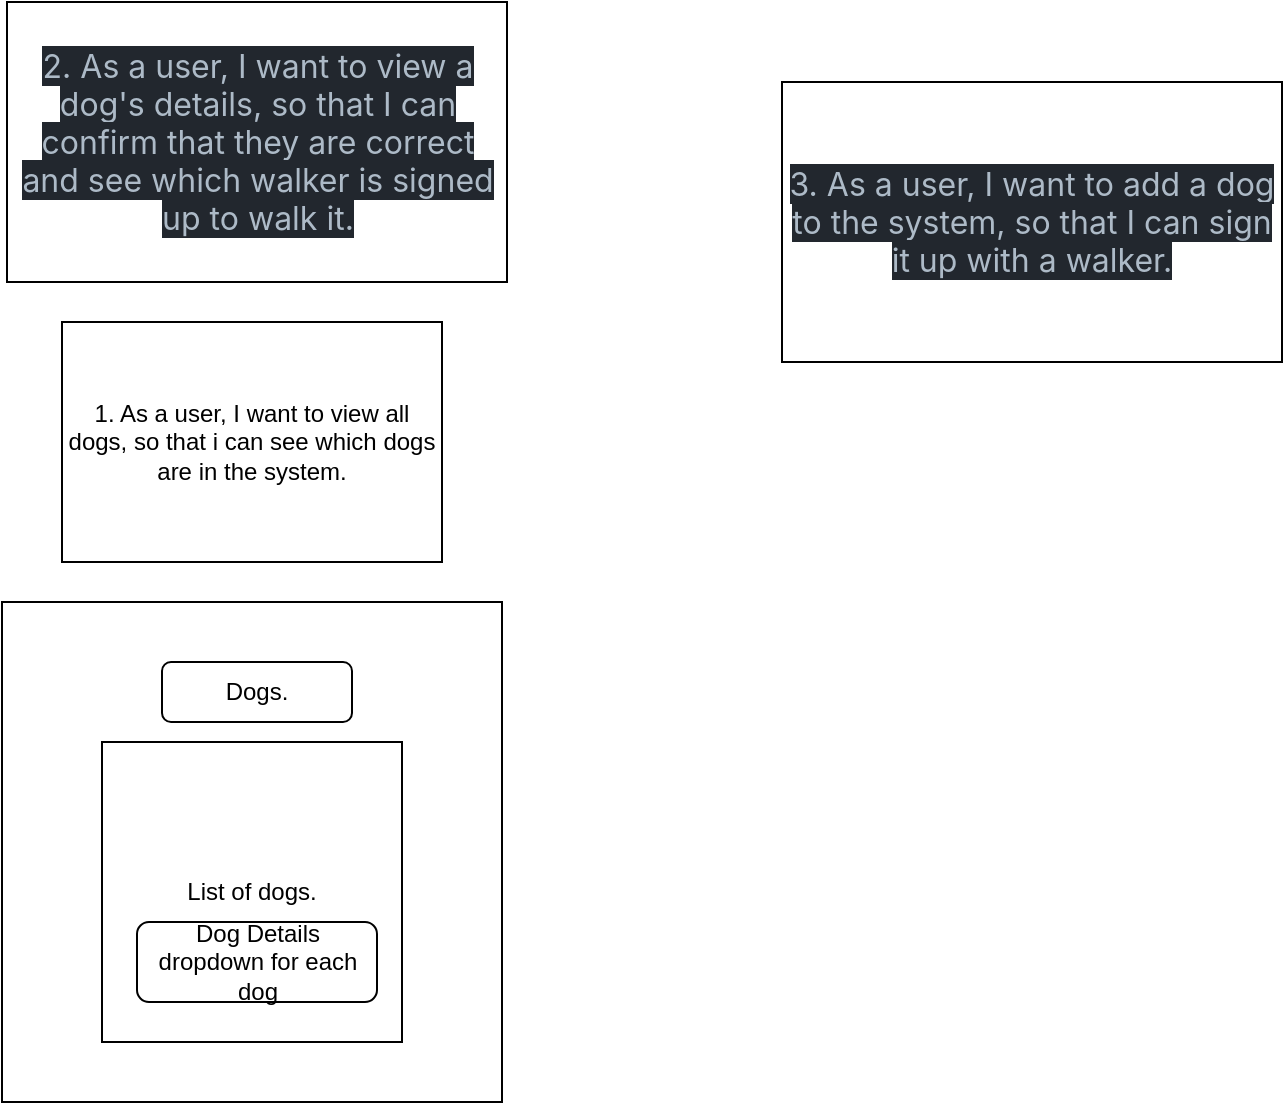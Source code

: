 <mxfile>
    <diagram id="K3NKNXITwPx0OfRhzRxk" name="Page-1">
        <mxGraphModel dx="989" dy="1836" grid="1" gridSize="10" guides="1" tooltips="1" connect="1" arrows="1" fold="1" page="1" pageScale="1" pageWidth="850" pageHeight="1100" math="0" shadow="0">
            <root>
                <mxCell id="0"/>
                <mxCell id="1" parent="0"/>
                <mxCell id="2" value="" style="whiteSpace=wrap;html=1;aspect=fixed;" vertex="1" parent="1">
                    <mxGeometry x="50" y="50" width="250" height="250" as="geometry"/>
                </mxCell>
                <mxCell id="3" value="1. As a user, I want to view all dogs, so that i can see which dogs are in the system." style="rounded=0;whiteSpace=wrap;html=1;" vertex="1" parent="1">
                    <mxGeometry x="80" y="-90" width="190" height="120" as="geometry"/>
                </mxCell>
                <mxCell id="4" value="Dogs." style="rounded=1;whiteSpace=wrap;html=1;" vertex="1" parent="1">
                    <mxGeometry x="130" y="80" width="95" height="30" as="geometry"/>
                </mxCell>
                <mxCell id="5" value="List of dogs." style="whiteSpace=wrap;html=1;aspect=fixed;" vertex="1" parent="1">
                    <mxGeometry x="100" y="120" width="150" height="150" as="geometry"/>
                </mxCell>
                <mxCell id="6" value="&lt;span style=&quot;color: rgb(173, 186, 199); font-family: -apple-system, BlinkMacSystemFont, &amp;quot;Segoe UI&amp;quot;, &amp;quot;Noto Sans&amp;quot;, Helvetica, Arial, sans-serif, &amp;quot;Apple Color Emoji&amp;quot;, &amp;quot;Segoe UI Emoji&amp;quot;; font-size: 16px; text-align: left; background-color: rgb(34, 39, 46);&quot;&gt;2. As a user, I want to view a dog's details, so that I can confirm that they are correct and see which walker is signed up to walk it.&lt;/span&gt;" style="rounded=0;whiteSpace=wrap;html=1;" vertex="1" parent="1">
                    <mxGeometry x="52.5" y="-250" width="250" height="140" as="geometry"/>
                </mxCell>
                <mxCell id="9" value="Dog Details dropdown for each dog" style="rounded=1;whiteSpace=wrap;html=1;" vertex="1" parent="1">
                    <mxGeometry x="117.5" y="210" width="120" height="40" as="geometry"/>
                </mxCell>
                <mxCell id="15" value="&lt;span style=&quot;color: rgb(173, 186, 199); font-family: -apple-system, BlinkMacSystemFont, &amp;quot;Segoe UI&amp;quot;, &amp;quot;Noto Sans&amp;quot;, Helvetica, Arial, sans-serif, &amp;quot;Apple Color Emoji&amp;quot;, &amp;quot;Segoe UI Emoji&amp;quot;; font-size: 16px; text-align: left; background-color: rgb(34, 39, 46);&quot;&gt;3. As a user, I want to add a dog to the system, so that I can sign it up with a walker.&lt;/span&gt;" style="rounded=0;whiteSpace=wrap;html=1;" vertex="1" parent="1">
                    <mxGeometry x="440" y="-210" width="250" height="140" as="geometry"/>
                </mxCell>
            </root>
        </mxGraphModel>
    </diagram>
</mxfile>